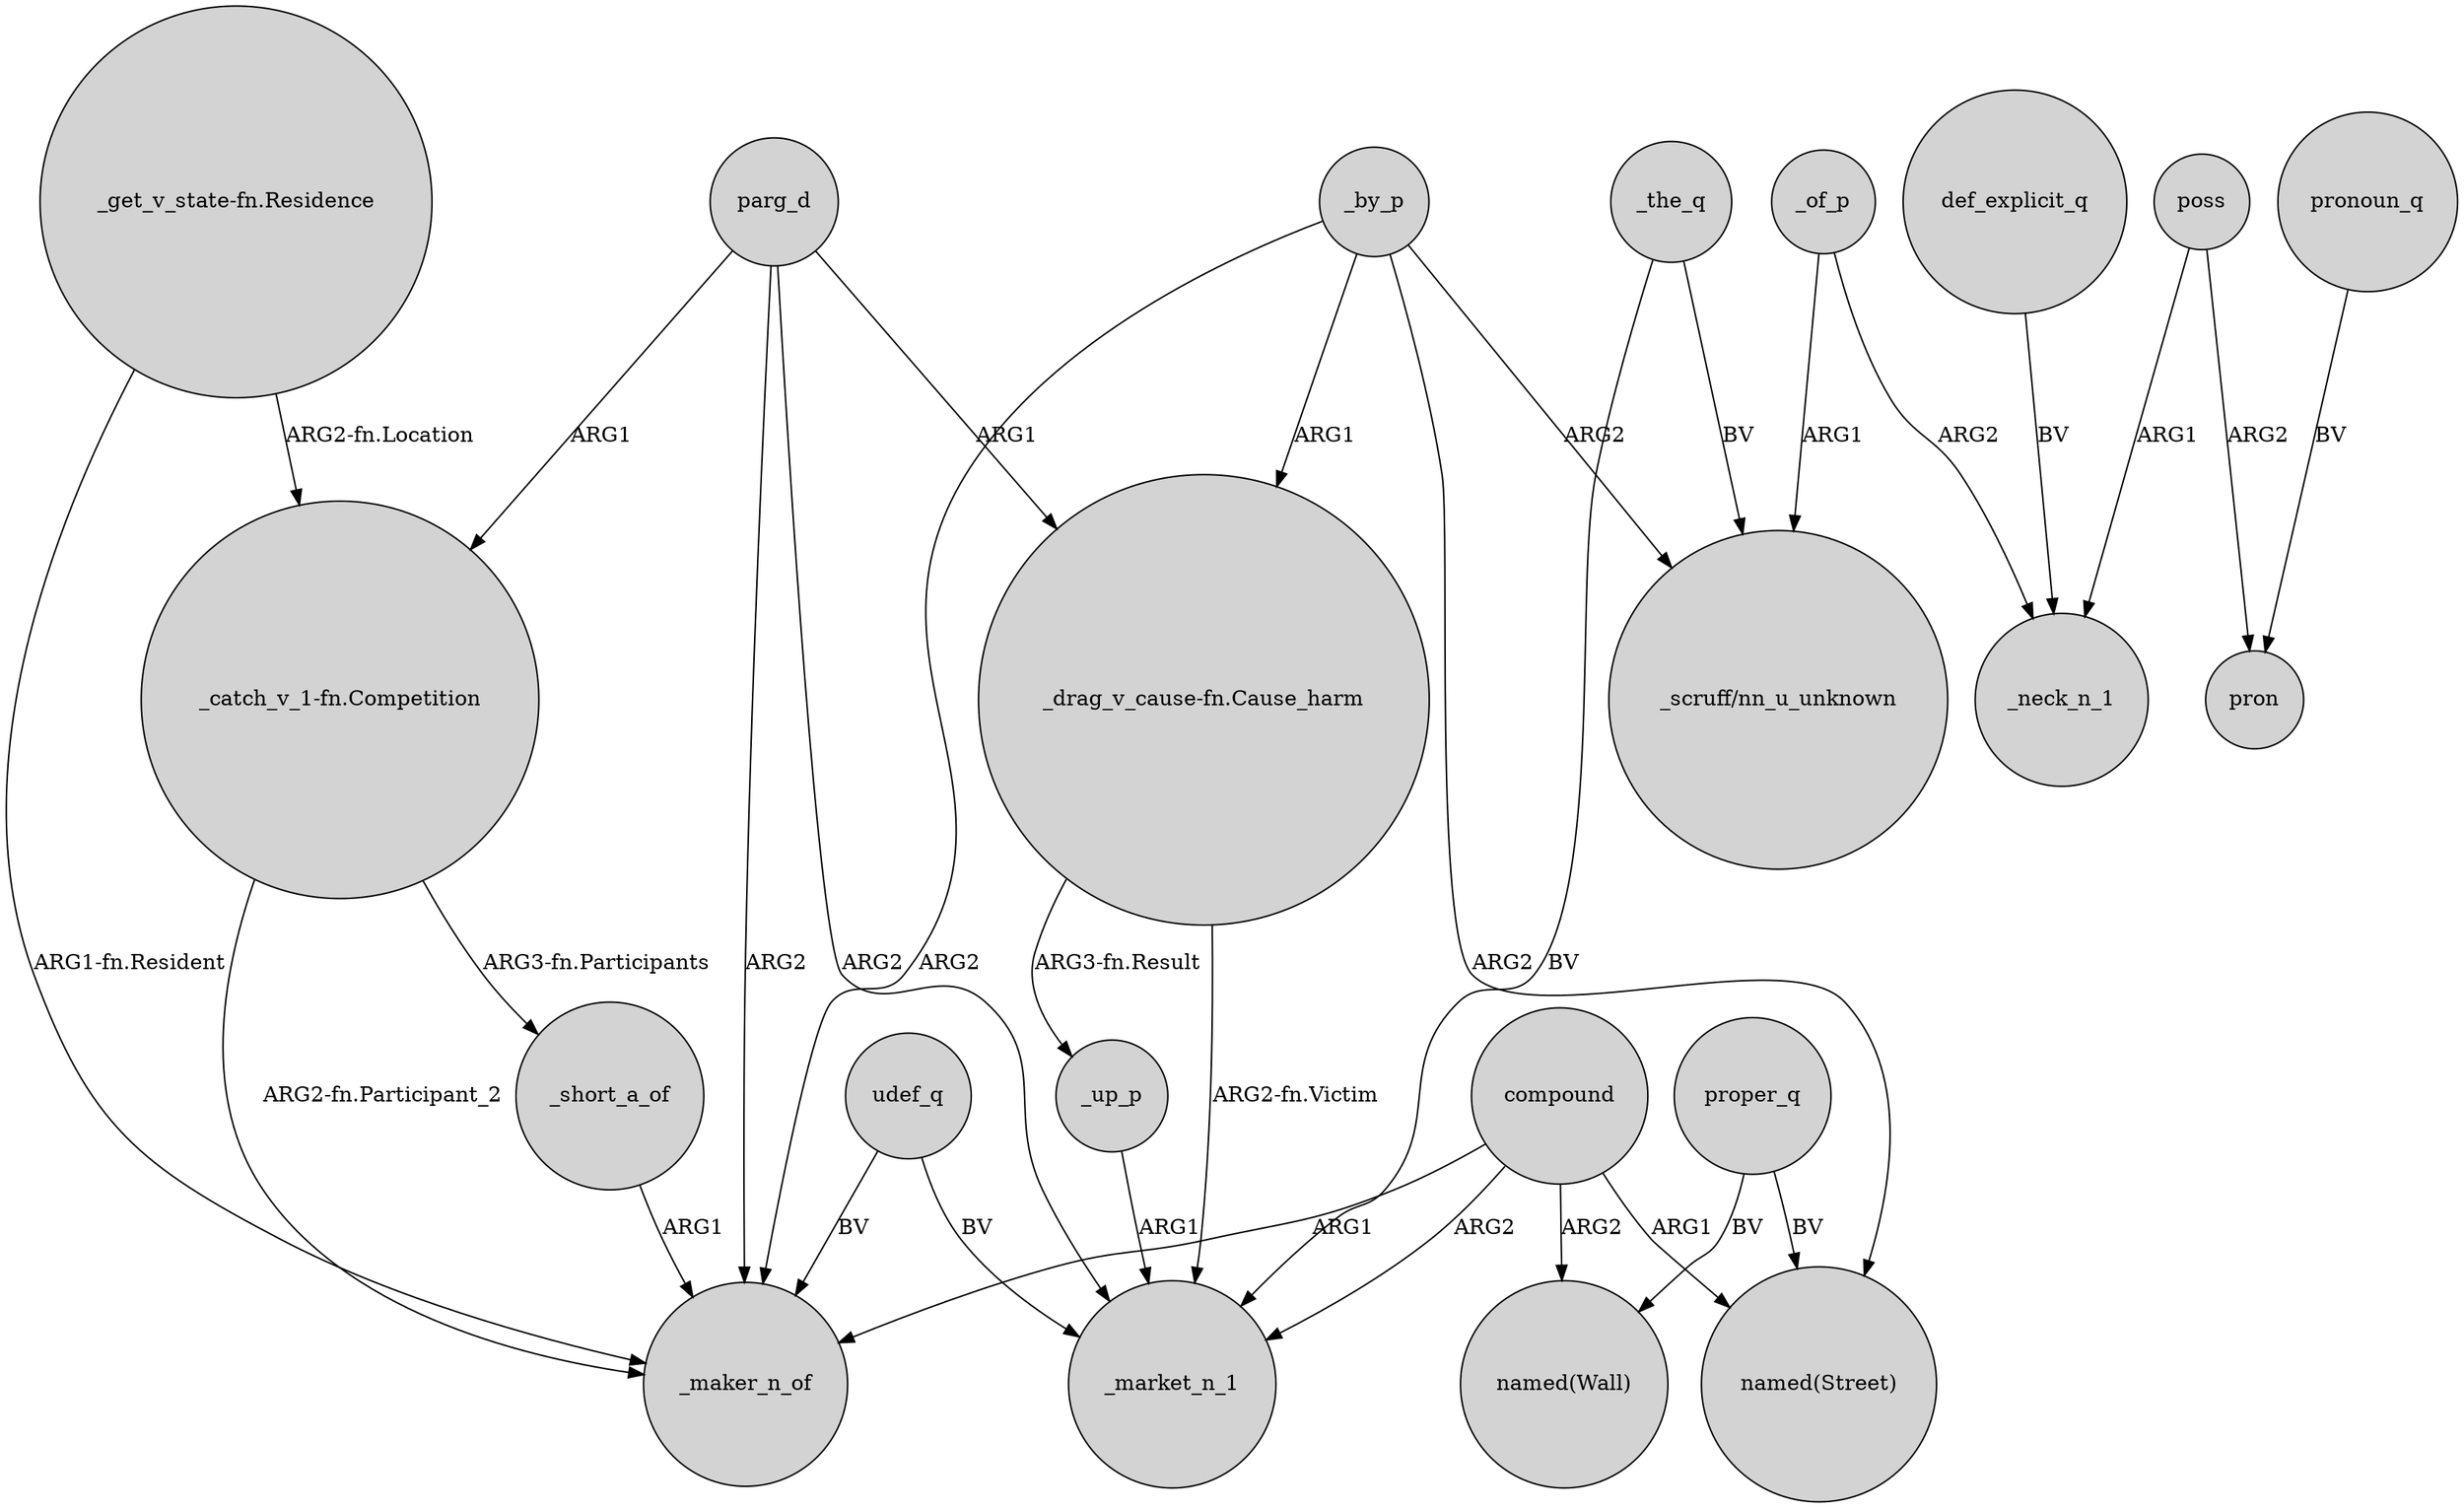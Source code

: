 digraph {
	node [shape=circle style=filled]
	_by_p -> _maker_n_of [label=ARG2]
	udef_q -> _market_n_1 [label=BV]
	"_drag_v_cause-fn.Cause_harm" -> _market_n_1 [label="ARG2-fn.Victim"]
	compound -> _market_n_1 [label=ARG2]
	_the_q -> "_scruff/nn_u_unknown" [label=BV]
	_by_p -> "_drag_v_cause-fn.Cause_harm" [label=ARG1]
	"_catch_v_1-fn.Competition" -> _maker_n_of [label="ARG2-fn.Participant_2"]
	def_explicit_q -> _neck_n_1 [label=BV]
	"_get_v_state-fn.Residence" -> _maker_n_of [label="ARG1-fn.Resident"]
	_the_q -> _market_n_1 [label=BV]
	"_catch_v_1-fn.Competition" -> _short_a_of [label="ARG3-fn.Participants"]
	udef_q -> _maker_n_of [label=BV]
	"_drag_v_cause-fn.Cause_harm" -> _up_p [label="ARG3-fn.Result"]
	pronoun_q -> pron [label=BV]
	compound -> "named(Wall)" [label=ARG2]
	poss -> pron [label=ARG2]
	parg_d -> _maker_n_of [label=ARG2]
	parg_d -> _market_n_1 [label=ARG2]
	compound -> "named(Street)" [label=ARG1]
	_by_p -> "named(Street)" [label=ARG2]
	_of_p -> _neck_n_1 [label=ARG2]
	proper_q -> "named(Wall)" [label=BV]
	compound -> _maker_n_of [label=ARG1]
	parg_d -> "_catch_v_1-fn.Competition" [label=ARG1]
	_by_p -> "_scruff/nn_u_unknown" [label=ARG2]
	"_get_v_state-fn.Residence" -> "_catch_v_1-fn.Competition" [label="ARG2-fn.Location"]
	parg_d -> "_drag_v_cause-fn.Cause_harm" [label=ARG1]
	_short_a_of -> _maker_n_of [label=ARG1]
	proper_q -> "named(Street)" [label=BV]
	_up_p -> _market_n_1 [label=ARG1]
	_of_p -> "_scruff/nn_u_unknown" [label=ARG1]
	poss -> _neck_n_1 [label=ARG1]
}
